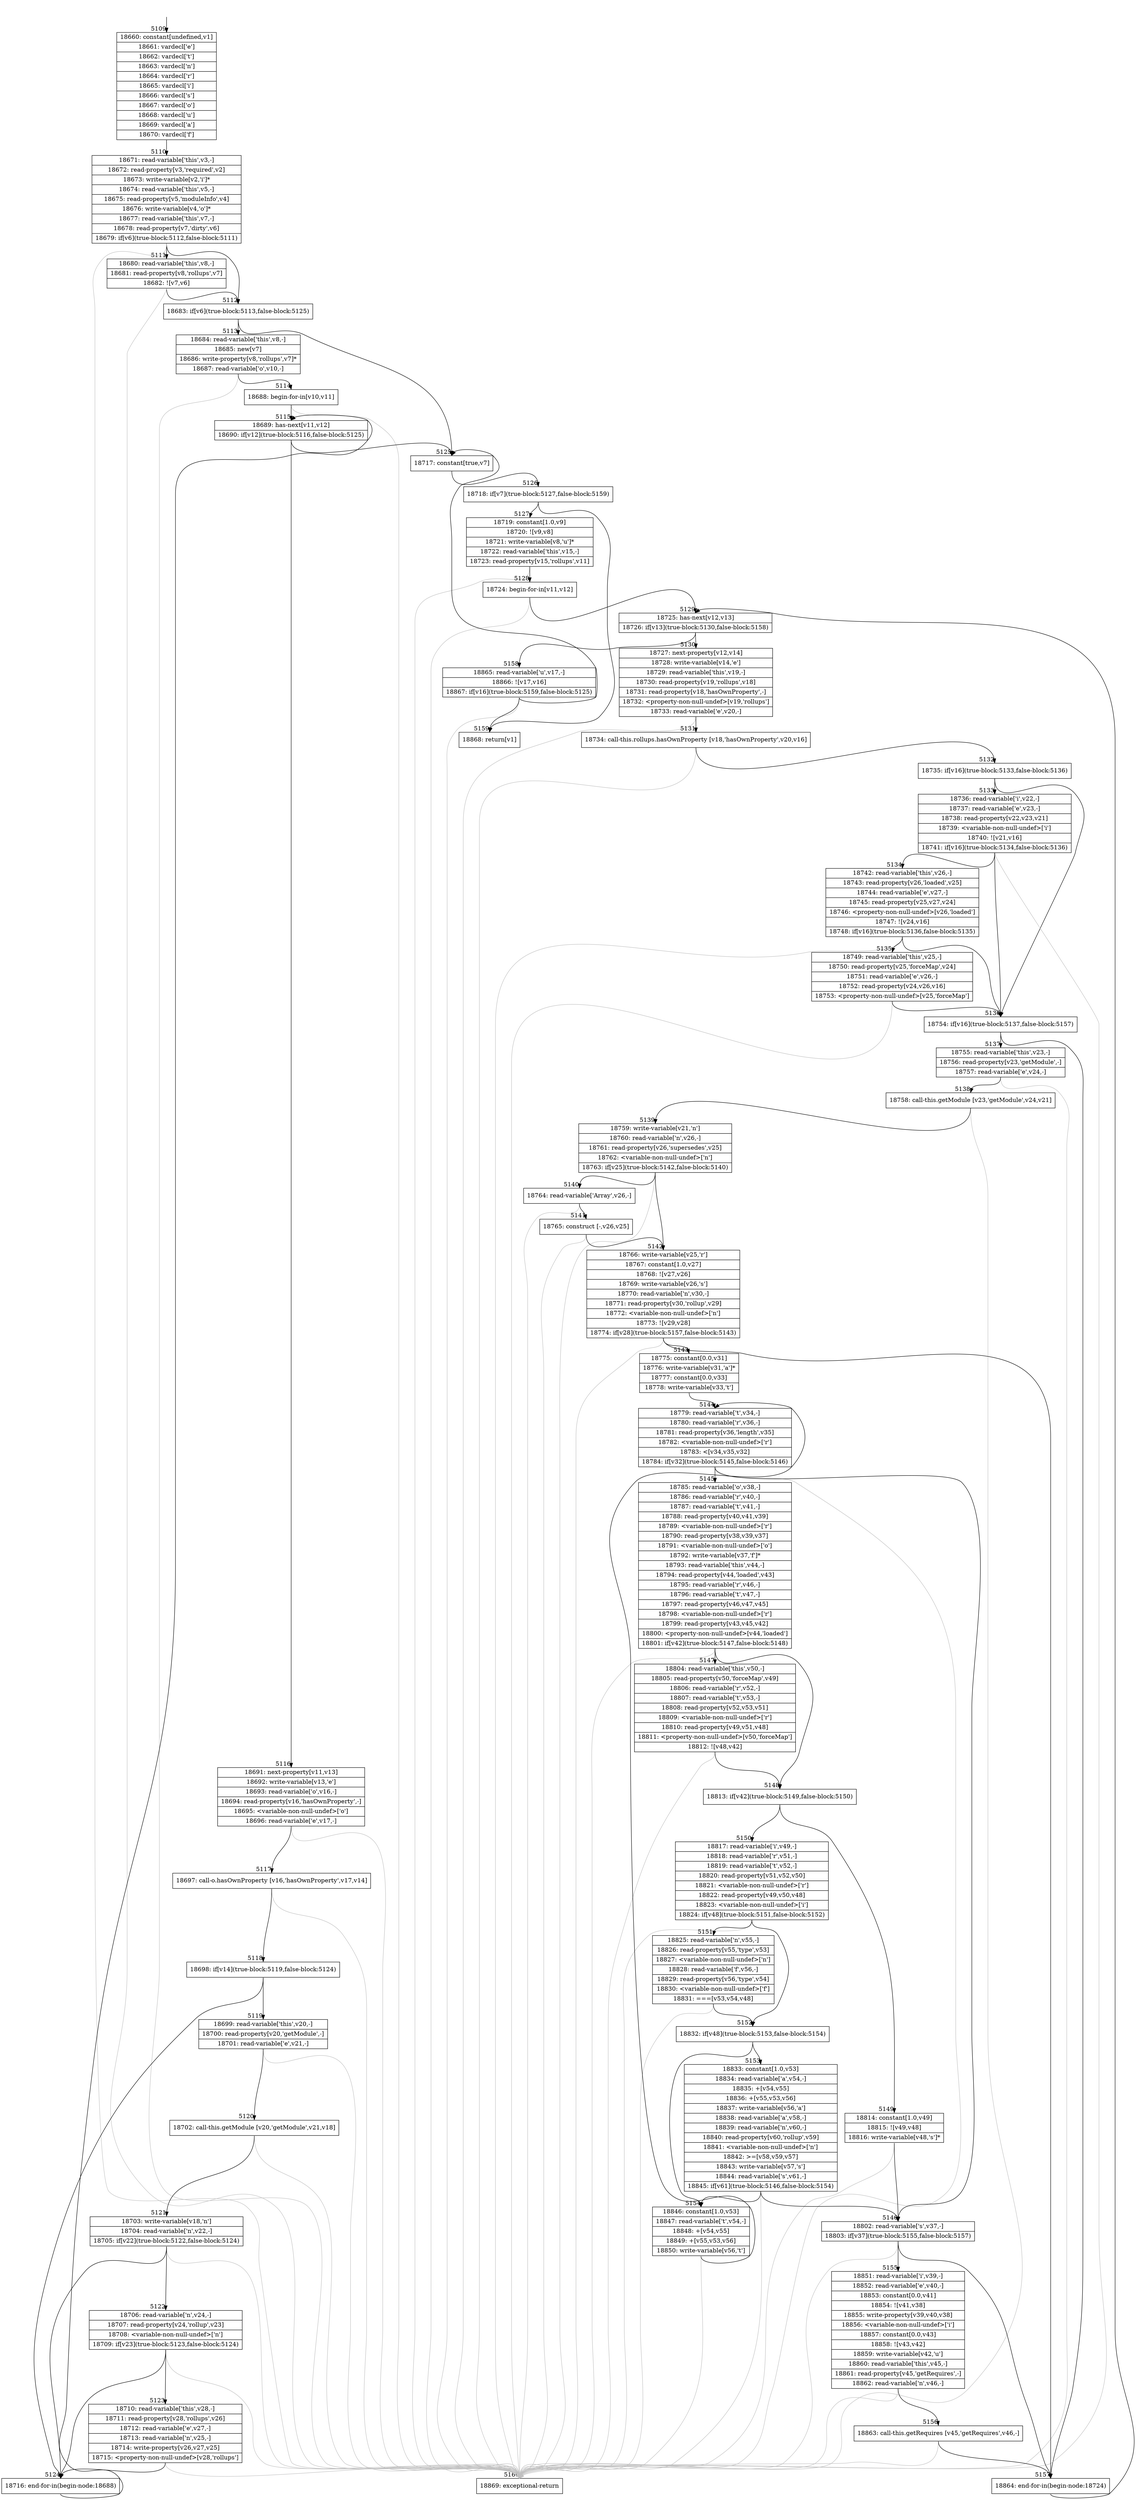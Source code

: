 digraph {
rankdir="TD"
BB_entry241[shape=none,label=""];
BB_entry241 -> BB5109 [tailport=s, headport=n, headlabel="    5109"]
BB5109 [shape=record label="{18660: constant[undefined,v1]|18661: vardecl['e']|18662: vardecl['t']|18663: vardecl['n']|18664: vardecl['r']|18665: vardecl['i']|18666: vardecl['s']|18667: vardecl['o']|18668: vardecl['u']|18669: vardecl['a']|18670: vardecl['f']}" ] 
BB5109 -> BB5110 [tailport=s, headport=n, headlabel="      5110"]
BB5110 [shape=record label="{18671: read-variable['this',v3,-]|18672: read-property[v3,'required',v2]|18673: write-variable[v2,'i']*|18674: read-variable['this',v5,-]|18675: read-property[v5,'moduleInfo',v4]|18676: write-variable[v4,'o']*|18677: read-variable['this',v7,-]|18678: read-property[v7,'dirty',v6]|18679: if[v6](true-block:5112,false-block:5111)}" ] 
BB5110 -> BB5112 [tailport=s, headport=n, headlabel="      5112"]
BB5110 -> BB5111 [tailport=s, headport=n, headlabel="      5111"]
BB5110 -> BB5160 [tailport=s, headport=n, color=gray, headlabel="      5160"]
BB5111 [shape=record label="{18680: read-variable['this',v8,-]|18681: read-property[v8,'rollups',v7]|18682: ![v7,v6]}" ] 
BB5111 -> BB5112 [tailport=s, headport=n]
BB5111 -> BB5160 [tailport=s, headport=n, color=gray]
BB5112 [shape=record label="{18683: if[v6](true-block:5113,false-block:5125)}" ] 
BB5112 -> BB5113 [tailport=s, headport=n, headlabel="      5113"]
BB5112 -> BB5125 [tailport=s, headport=n, headlabel="      5125"]
BB5113 [shape=record label="{18684: read-variable['this',v8,-]|18685: new[v7]|18686: write-property[v8,'rollups',v7]*|18687: read-variable['o',v10,-]}" ] 
BB5113 -> BB5114 [tailport=s, headport=n, headlabel="      5114"]
BB5113 -> BB5160 [tailport=s, headport=n, color=gray]
BB5114 [shape=record label="{18688: begin-for-in[v10,v11]}" ] 
BB5114 -> BB5115 [tailport=s, headport=n, headlabel="      5115"]
BB5114 -> BB5160 [tailport=s, headport=n, color=gray]
BB5115 [shape=record label="{18689: has-next[v11,v12]|18690: if[v12](true-block:5116,false-block:5125)}" ] 
BB5115 -> BB5116 [tailport=s, headport=n, headlabel="      5116"]
BB5115 -> BB5125 [tailport=s, headport=n]
BB5116 [shape=record label="{18691: next-property[v11,v13]|18692: write-variable[v13,'e']|18693: read-variable['o',v16,-]|18694: read-property[v16,'hasOwnProperty',-]|18695: \<variable-non-null-undef\>['o']|18696: read-variable['e',v17,-]}" ] 
BB5116 -> BB5117 [tailport=s, headport=n, headlabel="      5117"]
BB5116 -> BB5160 [tailport=s, headport=n, color=gray]
BB5117 [shape=record label="{18697: call-o.hasOwnProperty [v16,'hasOwnProperty',v17,v14]}" ] 
BB5117 -> BB5118 [tailport=s, headport=n, headlabel="      5118"]
BB5117 -> BB5160 [tailport=s, headport=n, color=gray]
BB5118 [shape=record label="{18698: if[v14](true-block:5119,false-block:5124)}" ] 
BB5118 -> BB5124 [tailport=s, headport=n, headlabel="      5124"]
BB5118 -> BB5119 [tailport=s, headport=n, headlabel="      5119"]
BB5119 [shape=record label="{18699: read-variable['this',v20,-]|18700: read-property[v20,'getModule',-]|18701: read-variable['e',v21,-]}" ] 
BB5119 -> BB5120 [tailport=s, headport=n, headlabel="      5120"]
BB5119 -> BB5160 [tailport=s, headport=n, color=gray]
BB5120 [shape=record label="{18702: call-this.getModule [v20,'getModule',v21,v18]}" ] 
BB5120 -> BB5121 [tailport=s, headport=n, headlabel="      5121"]
BB5120 -> BB5160 [tailport=s, headport=n, color=gray]
BB5121 [shape=record label="{18703: write-variable[v18,'n']|18704: read-variable['n',v22,-]|18705: if[v22](true-block:5122,false-block:5124)}" ] 
BB5121 -> BB5124 [tailport=s, headport=n]
BB5121 -> BB5122 [tailport=s, headport=n, headlabel="      5122"]
BB5121 -> BB5160 [tailport=s, headport=n, color=gray]
BB5122 [shape=record label="{18706: read-variable['n',v24,-]|18707: read-property[v24,'rollup',v23]|18708: \<variable-non-null-undef\>['n']|18709: if[v23](true-block:5123,false-block:5124)}" ] 
BB5122 -> BB5124 [tailport=s, headport=n]
BB5122 -> BB5123 [tailport=s, headport=n, headlabel="      5123"]
BB5122 -> BB5160 [tailport=s, headport=n, color=gray]
BB5123 [shape=record label="{18710: read-variable['this',v28,-]|18711: read-property[v28,'rollups',v26]|18712: read-variable['e',v27,-]|18713: read-variable['n',v25,-]|18714: write-property[v26,v27,v25]|18715: \<property-non-null-undef\>[v28,'rollups']}" ] 
BB5123 -> BB5124 [tailport=s, headport=n]
BB5123 -> BB5160 [tailport=s, headport=n, color=gray]
BB5124 [shape=record label="{18716: end-for-in(begin-node:18688)}" ] 
BB5124 -> BB5115 [tailport=s, headport=n]
BB5125 [shape=record label="{18717: constant[true,v7]}" ] 
BB5125 -> BB5126 [tailport=s, headport=n, headlabel="      5126"]
BB5126 [shape=record label="{18718: if[v7](true-block:5127,false-block:5159)}" ] 
BB5126 -> BB5127 [tailport=s, headport=n, headlabel="      5127"]
BB5126 -> BB5159 [tailport=s, headport=n, headlabel="      5159"]
BB5127 [shape=record label="{18719: constant[1.0,v9]|18720: ![v9,v8]|18721: write-variable[v8,'u']*|18722: read-variable['this',v15,-]|18723: read-property[v15,'rollups',v11]}" ] 
BB5127 -> BB5128 [tailport=s, headport=n, headlabel="      5128"]
BB5127 -> BB5160 [tailport=s, headport=n, color=gray]
BB5128 [shape=record label="{18724: begin-for-in[v11,v12]}" ] 
BB5128 -> BB5129 [tailport=s, headport=n, headlabel="      5129"]
BB5128 -> BB5160 [tailport=s, headport=n, color=gray]
BB5129 [shape=record label="{18725: has-next[v12,v13]|18726: if[v13](true-block:5130,false-block:5158)}" ] 
BB5129 -> BB5130 [tailport=s, headport=n, headlabel="      5130"]
BB5129 -> BB5158 [tailport=s, headport=n, headlabel="      5158"]
BB5130 [shape=record label="{18727: next-property[v12,v14]|18728: write-variable[v14,'e']|18729: read-variable['this',v19,-]|18730: read-property[v19,'rollups',v18]|18731: read-property[v18,'hasOwnProperty',-]|18732: \<property-non-null-undef\>[v19,'rollups']|18733: read-variable['e',v20,-]}" ] 
BB5130 -> BB5131 [tailport=s, headport=n, headlabel="      5131"]
BB5130 -> BB5160 [tailport=s, headport=n, color=gray]
BB5131 [shape=record label="{18734: call-this.rollups.hasOwnProperty [v18,'hasOwnProperty',v20,v16]}" ] 
BB5131 -> BB5132 [tailport=s, headport=n, headlabel="      5132"]
BB5131 -> BB5160 [tailport=s, headport=n, color=gray]
BB5132 [shape=record label="{18735: if[v16](true-block:5133,false-block:5136)}" ] 
BB5132 -> BB5136 [tailport=s, headport=n, headlabel="      5136"]
BB5132 -> BB5133 [tailport=s, headport=n, headlabel="      5133"]
BB5133 [shape=record label="{18736: read-variable['i',v22,-]|18737: read-variable['e',v23,-]|18738: read-property[v22,v23,v21]|18739: \<variable-non-null-undef\>['i']|18740: ![v21,v16]|18741: if[v16](true-block:5134,false-block:5136)}" ] 
BB5133 -> BB5136 [tailport=s, headport=n]
BB5133 -> BB5134 [tailport=s, headport=n, headlabel="      5134"]
BB5133 -> BB5160 [tailport=s, headport=n, color=gray]
BB5134 [shape=record label="{18742: read-variable['this',v26,-]|18743: read-property[v26,'loaded',v25]|18744: read-variable['e',v27,-]|18745: read-property[v25,v27,v24]|18746: \<property-non-null-undef\>[v26,'loaded']|18747: ![v24,v16]|18748: if[v16](true-block:5136,false-block:5135)}" ] 
BB5134 -> BB5136 [tailport=s, headport=n]
BB5134 -> BB5135 [tailport=s, headport=n, headlabel="      5135"]
BB5134 -> BB5160 [tailport=s, headport=n, color=gray]
BB5135 [shape=record label="{18749: read-variable['this',v25,-]|18750: read-property[v25,'forceMap',v24]|18751: read-variable['e',v26,-]|18752: read-property[v24,v26,v16]|18753: \<property-non-null-undef\>[v25,'forceMap']}" ] 
BB5135 -> BB5136 [tailport=s, headport=n]
BB5135 -> BB5160 [tailport=s, headport=n, color=gray]
BB5136 [shape=record label="{18754: if[v16](true-block:5137,false-block:5157)}" ] 
BB5136 -> BB5137 [tailport=s, headport=n, headlabel="      5137"]
BB5136 -> BB5157 [tailport=s, headport=n, headlabel="      5157"]
BB5137 [shape=record label="{18755: read-variable['this',v23,-]|18756: read-property[v23,'getModule',-]|18757: read-variable['e',v24,-]}" ] 
BB5137 -> BB5138 [tailport=s, headport=n, headlabel="      5138"]
BB5137 -> BB5160 [tailport=s, headport=n, color=gray]
BB5138 [shape=record label="{18758: call-this.getModule [v23,'getModule',v24,v21]}" ] 
BB5138 -> BB5139 [tailport=s, headport=n, headlabel="      5139"]
BB5138 -> BB5160 [tailport=s, headport=n, color=gray]
BB5139 [shape=record label="{18759: write-variable[v21,'n']|18760: read-variable['n',v26,-]|18761: read-property[v26,'supersedes',v25]|18762: \<variable-non-null-undef\>['n']|18763: if[v25](true-block:5142,false-block:5140)}" ] 
BB5139 -> BB5142 [tailport=s, headport=n, headlabel="      5142"]
BB5139 -> BB5140 [tailport=s, headport=n, headlabel="      5140"]
BB5139 -> BB5160 [tailport=s, headport=n, color=gray]
BB5140 [shape=record label="{18764: read-variable['Array',v26,-]}" ] 
BB5140 -> BB5141 [tailport=s, headport=n, headlabel="      5141"]
BB5140 -> BB5160 [tailport=s, headport=n, color=gray]
BB5141 [shape=record label="{18765: construct [-,v26,v25]}" ] 
BB5141 -> BB5142 [tailport=s, headport=n]
BB5141 -> BB5160 [tailport=s, headport=n, color=gray]
BB5142 [shape=record label="{18766: write-variable[v25,'r']|18767: constant[1.0,v27]|18768: ![v27,v26]|18769: write-variable[v26,'s']|18770: read-variable['n',v30,-]|18771: read-property[v30,'rollup',v29]|18772: \<variable-non-null-undef\>['n']|18773: ![v29,v28]|18774: if[v28](true-block:5157,false-block:5143)}" ] 
BB5142 -> BB5157 [tailport=s, headport=n]
BB5142 -> BB5143 [tailport=s, headport=n, headlabel="      5143"]
BB5142 -> BB5160 [tailport=s, headport=n, color=gray]
BB5143 [shape=record label="{18775: constant[0.0,v31]|18776: write-variable[v31,'a']*|18777: constant[0.0,v33]|18778: write-variable[v33,'t']}" ] 
BB5143 -> BB5144 [tailport=s, headport=n, headlabel="      5144"]
BB5144 [shape=record label="{18779: read-variable['t',v34,-]|18780: read-variable['r',v36,-]|18781: read-property[v36,'length',v35]|18782: \<variable-non-null-undef\>['r']|18783: \<[v34,v35,v32]|18784: if[v32](true-block:5145,false-block:5146)}" ] 
BB5144 -> BB5145 [tailport=s, headport=n, headlabel="      5145"]
BB5144 -> BB5146 [tailport=s, headport=n, headlabel="      5146"]
BB5144 -> BB5160 [tailport=s, headport=n, color=gray]
BB5145 [shape=record label="{18785: read-variable['o',v38,-]|18786: read-variable['r',v40,-]|18787: read-variable['t',v41,-]|18788: read-property[v40,v41,v39]|18789: \<variable-non-null-undef\>['r']|18790: read-property[v38,v39,v37]|18791: \<variable-non-null-undef\>['o']|18792: write-variable[v37,'f']*|18793: read-variable['this',v44,-]|18794: read-property[v44,'loaded',v43]|18795: read-variable['r',v46,-]|18796: read-variable['t',v47,-]|18797: read-property[v46,v47,v45]|18798: \<variable-non-null-undef\>['r']|18799: read-property[v43,v45,v42]|18800: \<property-non-null-undef\>[v44,'loaded']|18801: if[v42](true-block:5147,false-block:5148)}" ] 
BB5145 -> BB5148 [tailport=s, headport=n, headlabel="      5148"]
BB5145 -> BB5147 [tailport=s, headport=n, headlabel="      5147"]
BB5145 -> BB5160 [tailport=s, headport=n, color=gray]
BB5146 [shape=record label="{18802: read-variable['s',v37,-]|18803: if[v37](true-block:5155,false-block:5157)}" ] 
BB5146 -> BB5157 [tailport=s, headport=n]
BB5146 -> BB5155 [tailport=s, headport=n, headlabel="      5155"]
BB5146 -> BB5160 [tailport=s, headport=n, color=gray]
BB5147 [shape=record label="{18804: read-variable['this',v50,-]|18805: read-property[v50,'forceMap',v49]|18806: read-variable['r',v52,-]|18807: read-variable['t',v53,-]|18808: read-property[v52,v53,v51]|18809: \<variable-non-null-undef\>['r']|18810: read-property[v49,v51,v48]|18811: \<property-non-null-undef\>[v50,'forceMap']|18812: ![v48,v42]}" ] 
BB5147 -> BB5148 [tailport=s, headport=n]
BB5147 -> BB5160 [tailport=s, headport=n, color=gray]
BB5148 [shape=record label="{18813: if[v42](true-block:5149,false-block:5150)}" ] 
BB5148 -> BB5149 [tailport=s, headport=n, headlabel="      5149"]
BB5148 -> BB5150 [tailport=s, headport=n, headlabel="      5150"]
BB5149 [shape=record label="{18814: constant[1.0,v49]|18815: ![v49,v48]|18816: write-variable[v48,'s']*}" ] 
BB5149 -> BB5146 [tailport=s, headport=n]
BB5149 -> BB5160 [tailport=s, headport=n, color=gray]
BB5150 [shape=record label="{18817: read-variable['i',v49,-]|18818: read-variable['r',v51,-]|18819: read-variable['t',v52,-]|18820: read-property[v51,v52,v50]|18821: \<variable-non-null-undef\>['r']|18822: read-property[v49,v50,v48]|18823: \<variable-non-null-undef\>['i']|18824: if[v48](true-block:5151,false-block:5152)}" ] 
BB5150 -> BB5152 [tailport=s, headport=n, headlabel="      5152"]
BB5150 -> BB5151 [tailport=s, headport=n, headlabel="      5151"]
BB5150 -> BB5160 [tailport=s, headport=n, color=gray]
BB5151 [shape=record label="{18825: read-variable['n',v55,-]|18826: read-property[v55,'type',v53]|18827: \<variable-non-null-undef\>['n']|18828: read-variable['f',v56,-]|18829: read-property[v56,'type',v54]|18830: \<variable-non-null-undef\>['f']|18831: ===[v53,v54,v48]}" ] 
BB5151 -> BB5152 [tailport=s, headport=n]
BB5151 -> BB5160 [tailport=s, headport=n, color=gray]
BB5152 [shape=record label="{18832: if[v48](true-block:5153,false-block:5154)}" ] 
BB5152 -> BB5153 [tailport=s, headport=n, headlabel="      5153"]
BB5152 -> BB5154 [tailport=s, headport=n, headlabel="      5154"]
BB5153 [shape=record label="{18833: constant[1.0,v53]|18834: read-variable['a',v54,-]|18835: +[v54,v55]|18836: +[v55,v53,v56]|18837: write-variable[v56,'a']|18838: read-variable['a',v58,-]|18839: read-variable['n',v60,-]|18840: read-property[v60,'rollup',v59]|18841: \<variable-non-null-undef\>['n']|18842: \>=[v58,v59,v57]|18843: write-variable[v57,'s']|18844: read-variable['s',v61,-]|18845: if[v61](true-block:5146,false-block:5154)}" ] 
BB5153 -> BB5146 [tailport=s, headport=n]
BB5153 -> BB5154 [tailport=s, headport=n]
BB5153 -> BB5160 [tailport=s, headport=n, color=gray]
BB5154 [shape=record label="{18846: constant[1.0,v53]|18847: read-variable['t',v54,-]|18848: +[v54,v55]|18849: +[v55,v53,v56]|18850: write-variable[v56,'t']}" ] 
BB5154 -> BB5144 [tailport=s, headport=n]
BB5154 -> BB5160 [tailport=s, headport=n, color=gray]
BB5155 [shape=record label="{18851: read-variable['i',v39,-]|18852: read-variable['e',v40,-]|18853: constant[0.0,v41]|18854: ![v41,v38]|18855: write-property[v39,v40,v38]|18856: \<variable-non-null-undef\>['i']|18857: constant[0.0,v43]|18858: ![v43,v42]|18859: write-variable[v42,'u']|18860: read-variable['this',v45,-]|18861: read-property[v45,'getRequires',-]|18862: read-variable['n',v46,-]}" ] 
BB5155 -> BB5156 [tailport=s, headport=n, headlabel="      5156"]
BB5155 -> BB5160 [tailport=s, headport=n, color=gray]
BB5156 [shape=record label="{18863: call-this.getRequires [v45,'getRequires',v46,-]}" ] 
BB5156 -> BB5157 [tailport=s, headport=n]
BB5156 -> BB5160 [tailport=s, headport=n, color=gray]
BB5157 [shape=record label="{18864: end-for-in(begin-node:18724)}" ] 
BB5157 -> BB5129 [tailport=s, headport=n]
BB5158 [shape=record label="{18865: read-variable['u',v17,-]|18866: ![v17,v16]|18867: if[v16](true-block:5159,false-block:5125)}" ] 
BB5158 -> BB5159 [tailport=s, headport=n]
BB5158 -> BB5125 [tailport=s, headport=n]
BB5158 -> BB5160 [tailport=s, headport=n, color=gray]
BB5159 [shape=record label="{18868: return[v1]}" ] 
BB5160 [shape=record label="{18869: exceptional-return}" ] 
}
